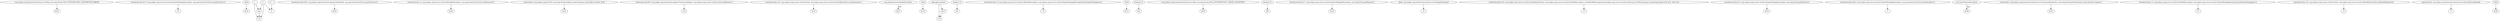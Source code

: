 digraph g {
0[label="<org.eclipse.osgi.framework.internal.core.Msg: java.lang.String OSGI_SYSTEMBUNDLE_DESCRIPTION_ERROR>"]
1[label="$r22"]
0->1[label=""]
2[label="interfaceinvoke $r19.<org.eclipse.osgi.service.resolver.ExportPackageDescription: org.osgi.framework.Version getVersion()>()"]
3[label="r6"]
2->3[label=""]
4[label="r4[i2]"]
5[label="$r19"]
4->5[label=""]
6[label="$z5"]
7[label="z4"]
6->7[label=""]
8[label="interfaceinvoke $r24.<org.eclipse.osgi.framework.adaptor.BundleData: org.osgi.framework.Version getVersion()>()"]
9[label="$r25"]
8->9[label=""]
10[label="interfaceinvoke r2.<org.eclipse.osgi.service.resolver.BundleDescription: org.osgi.framework.Version getVersion()>()"]
11[label="$r26"]
10->11[label=""]
12[label="staticinvoke <org.eclipse.osgi.util.NLS: java.lang.String bind(java.lang.String,java.lang.Object)>($r29, $r30)"]
13[label="$r31"]
12->13[label=""]
14[label="interfaceinvoke $r9.<org.eclipse.osgi.framework.adaptor.FrameworkAdaptor: org.eclipse.osgi.service.resolver.State getState()>()"]
15[label="r32"]
14->15[label=""]
16[label="interfaceinvoke r32.<org.eclipse.osgi.service.resolver.State: org.eclipse.osgi.service.resolver.StateObjectFactory getFactory()>()"]
17[label="$r10"]
16->17[label=""]
18[label="org.osgi.framework.BundleException"]
19[label="$r21"]
18->19[label="type"]
20[label="r4[i2]"]
21[label="$r15"]
20->21[label=""]
22[label="@caughtexception"]
23[label="r33"]
22->23[label=""]
24[label="lengthof r4"]
25[label="$i1"]
24->25[label=""]
26[label="interfaceinvoke r2.<org.eclipse.osgi.service.resolver.BundleDescription: org.eclipse.osgi.service.resolver.ExportPackageDescription[] getExportPackages()>()"]
27[label="r4"]
26->27[label=""]
28[label="1"]
28->7[label=""]
29[label="r5[i2]"]
30[label="$r17"]
29->30[label=""]
31[label="lengthof r5"]
32[label="$i3"]
31->32[label=""]
33[label="<org.eclipse.osgi.framework.internal.core.Msg: java.lang.String OSGI_SYSTEMBUNDLE_CREATE_EXCEPTION>"]
34[label="$r29"]
33->34[label=""]
35[label="0"]
35->7[label=""]
36[label="i2"]
35->36[label=""]
37[label="$r27"]
22->37[label=""]
38[label="lengthof r5"]
39[label="$i0"]
38->39[label=""]
40[label="interfaceinvoke $r17.<org.eclipse.osgi.service.resolver.ExportPackageDescription: java.lang.String getName()>()"]
41[label="$r18"]
40->41[label=""]
42[label="i2 + 1"]
42->36[label=""]
43[label="@this: org.eclipse.osgi.framework.internal.core.PackageAdminImpl"]
44[label="r0"]
43->44[label=""]
45[label="interfaceinvoke $r10.<org.eclipse.osgi.service.resolver.StateObjectFactory: org.eclipse.osgi.service.resolver.BundleDescription createBundleDescription(org.eclipse.osgi.service.resolver.State,java.util.Dictionary,java.lang.String,long)>(r32, $r11, $r12, 0L)"]
46[label="r3"]
45->46[label=""]
47[label="interfaceinvoke $r15.<org.eclipse.osgi.service.resolver.ExportPackageDescription: java.lang.String getName()>()"]
48[label="$r16"]
47->48[label=""]
49[label="interfaceinvoke $r20.<org.eclipse.osgi.service.resolver.ExportPackageDescription: org.osgi.framework.Version getVersion()>()"]
50[label="r7"]
49->50[label=""]
51[label="java.lang.RuntimeException"]
52[label="$r28"]
51->52[label="type"]
53[label="staticinvoke <org.eclipse.osgi.framework.internal.core.FrameworkProperties: java.lang.String getProperty(java.lang.String)>('osgi.dev')"]
54[label="$r23"]
53->54[label=""]
55[label="interfaceinvoke r3.<org.eclipse.osgi.service.resolver.BundleDescription: org.eclipse.osgi.service.resolver.ExportPackageDescription[] getExportPackages()>()"]
56[label="r5"]
55->56[label=""]
57[label="interfaceinvoke r32.<org.eclipse.osgi.service.resolver.State: org.eclipse.osgi.service.resolver.BundleDescription getBundle(long)>(0L)"]
58[label="r2"]
57->58[label=""]
37->23[label=""]
35->6[label=""]
28->6[label=""]
59[label="@parameter0: org.eclipse.osgi.framework.internal.core.InternalSystemBundle"]
60[label="r1"]
59->60[label=""]
61[label="r5[i2]"]
62[label="$r20"]
61->62[label=""]
}